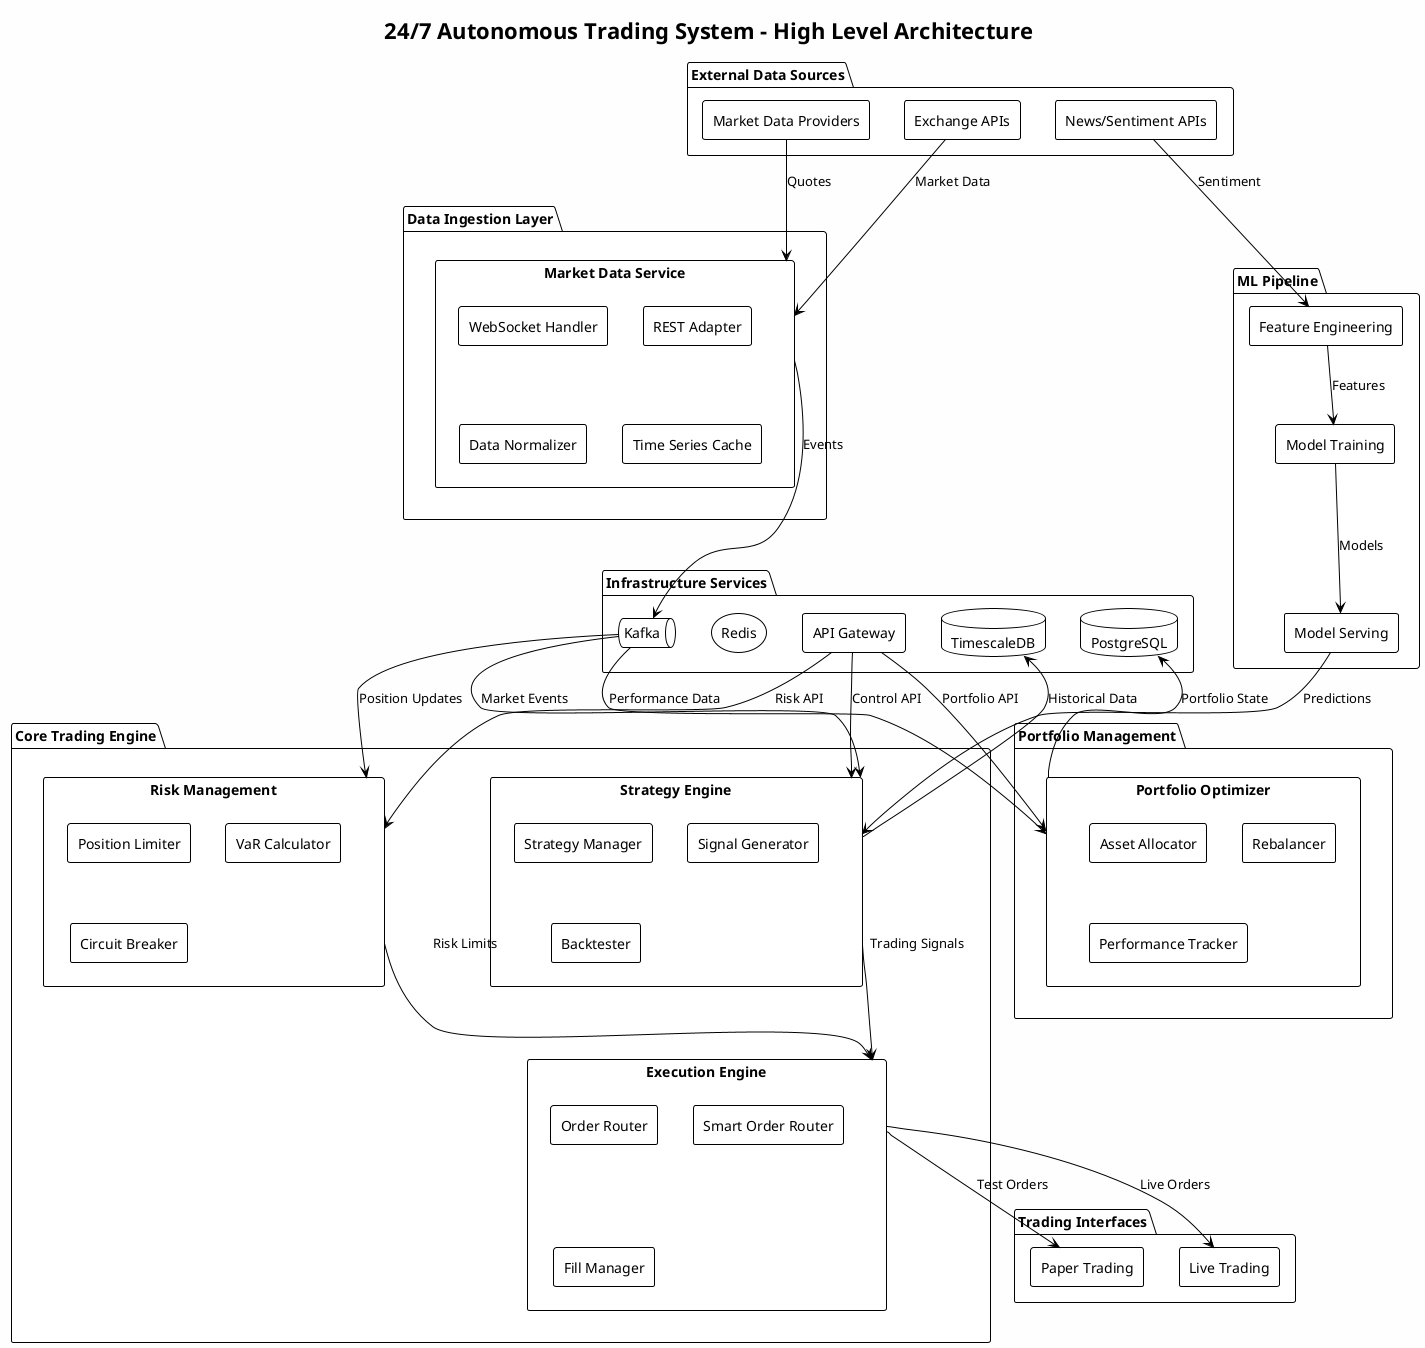 @startuml Trading System Architecture Overview
!theme plain
skinparam backgroundColor #FEFEFE
skinparam componentStyle rectangle

title 24/7 Autonomous Trading System - High Level Architecture

package "External Data Sources" {
    [Exchange APIs] as exchanges
    [Market Data Providers] as providers
    [News/Sentiment APIs] as news
}

package "Data Ingestion Layer" {
    component "Market Data Service" as mds {
        [WebSocket Handler]
        [REST Adapter]
        [Data Normalizer]
        [Time Series Cache]
    }
}

package "Core Trading Engine" {
    component "Strategy Engine" as strategy {
        [Strategy Manager]
        [Signal Generator]
        [Backtester]
    }
    
    component "Risk Management" as risk {
        [Position Limiter]
        [VaR Calculator]
        [Circuit Breaker]
    }
    
    component "Execution Engine" as execution {
        [Order Router]
        [Smart Order Router]
        [Fill Manager]
    }
}

package "Portfolio Management" {
    component "Portfolio Optimizer" as portfolio {
        [Asset Allocator]
        [Rebalancer]
        [Performance Tracker]
    }
}

package "ML Pipeline" {
    component "Feature Engineering" as features
    component "Model Training" as training
    component "Model Serving" as serving
}

package "Infrastructure Services" {
    database "TimescaleDB" as tsdb
    database "PostgreSQL" as pg
    queue "Kafka" as kafka
    storage "Redis" as redis
    component "API Gateway" as api
}

package "Trading Interfaces" {
    component "Paper Trading" as paper
    component "Live Trading" as live
}

' Connections
exchanges --> mds : Market Data
providers --> mds : Quotes
news --> features : Sentiment

mds --> kafka : Events
kafka --> strategy : Market Events
kafka --> risk : Position Updates
kafka --> portfolio : Performance Data

strategy --> execution : Trading Signals
risk --> execution : Risk Limits
execution --> paper : Test Orders
execution --> live : Live Orders

strategy --> tsdb : Historical Data
portfolio --> pg : Portfolio State
features --> training : Features
training --> serving : Models
serving --> strategy : Predictions

api --> strategy : Control API
api --> risk : Risk API
api --> portfolio : Portfolio API

@enduml